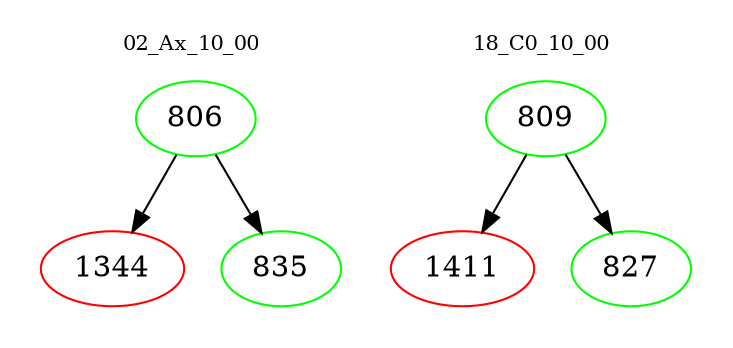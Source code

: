 digraph{
subgraph cluster_0 {
color = white
label = "02_Ax_10_00";
fontsize=10;
T0_806 [label="806", color="green"]
T0_806 -> T0_1344 [color="black"]
T0_1344 [label="1344", color="red"]
T0_806 -> T0_835 [color="black"]
T0_835 [label="835", color="green"]
}
subgraph cluster_1 {
color = white
label = "18_C0_10_00";
fontsize=10;
T1_809 [label="809", color="green"]
T1_809 -> T1_1411 [color="black"]
T1_1411 [label="1411", color="red"]
T1_809 -> T1_827 [color="black"]
T1_827 [label="827", color="green"]
}
}
